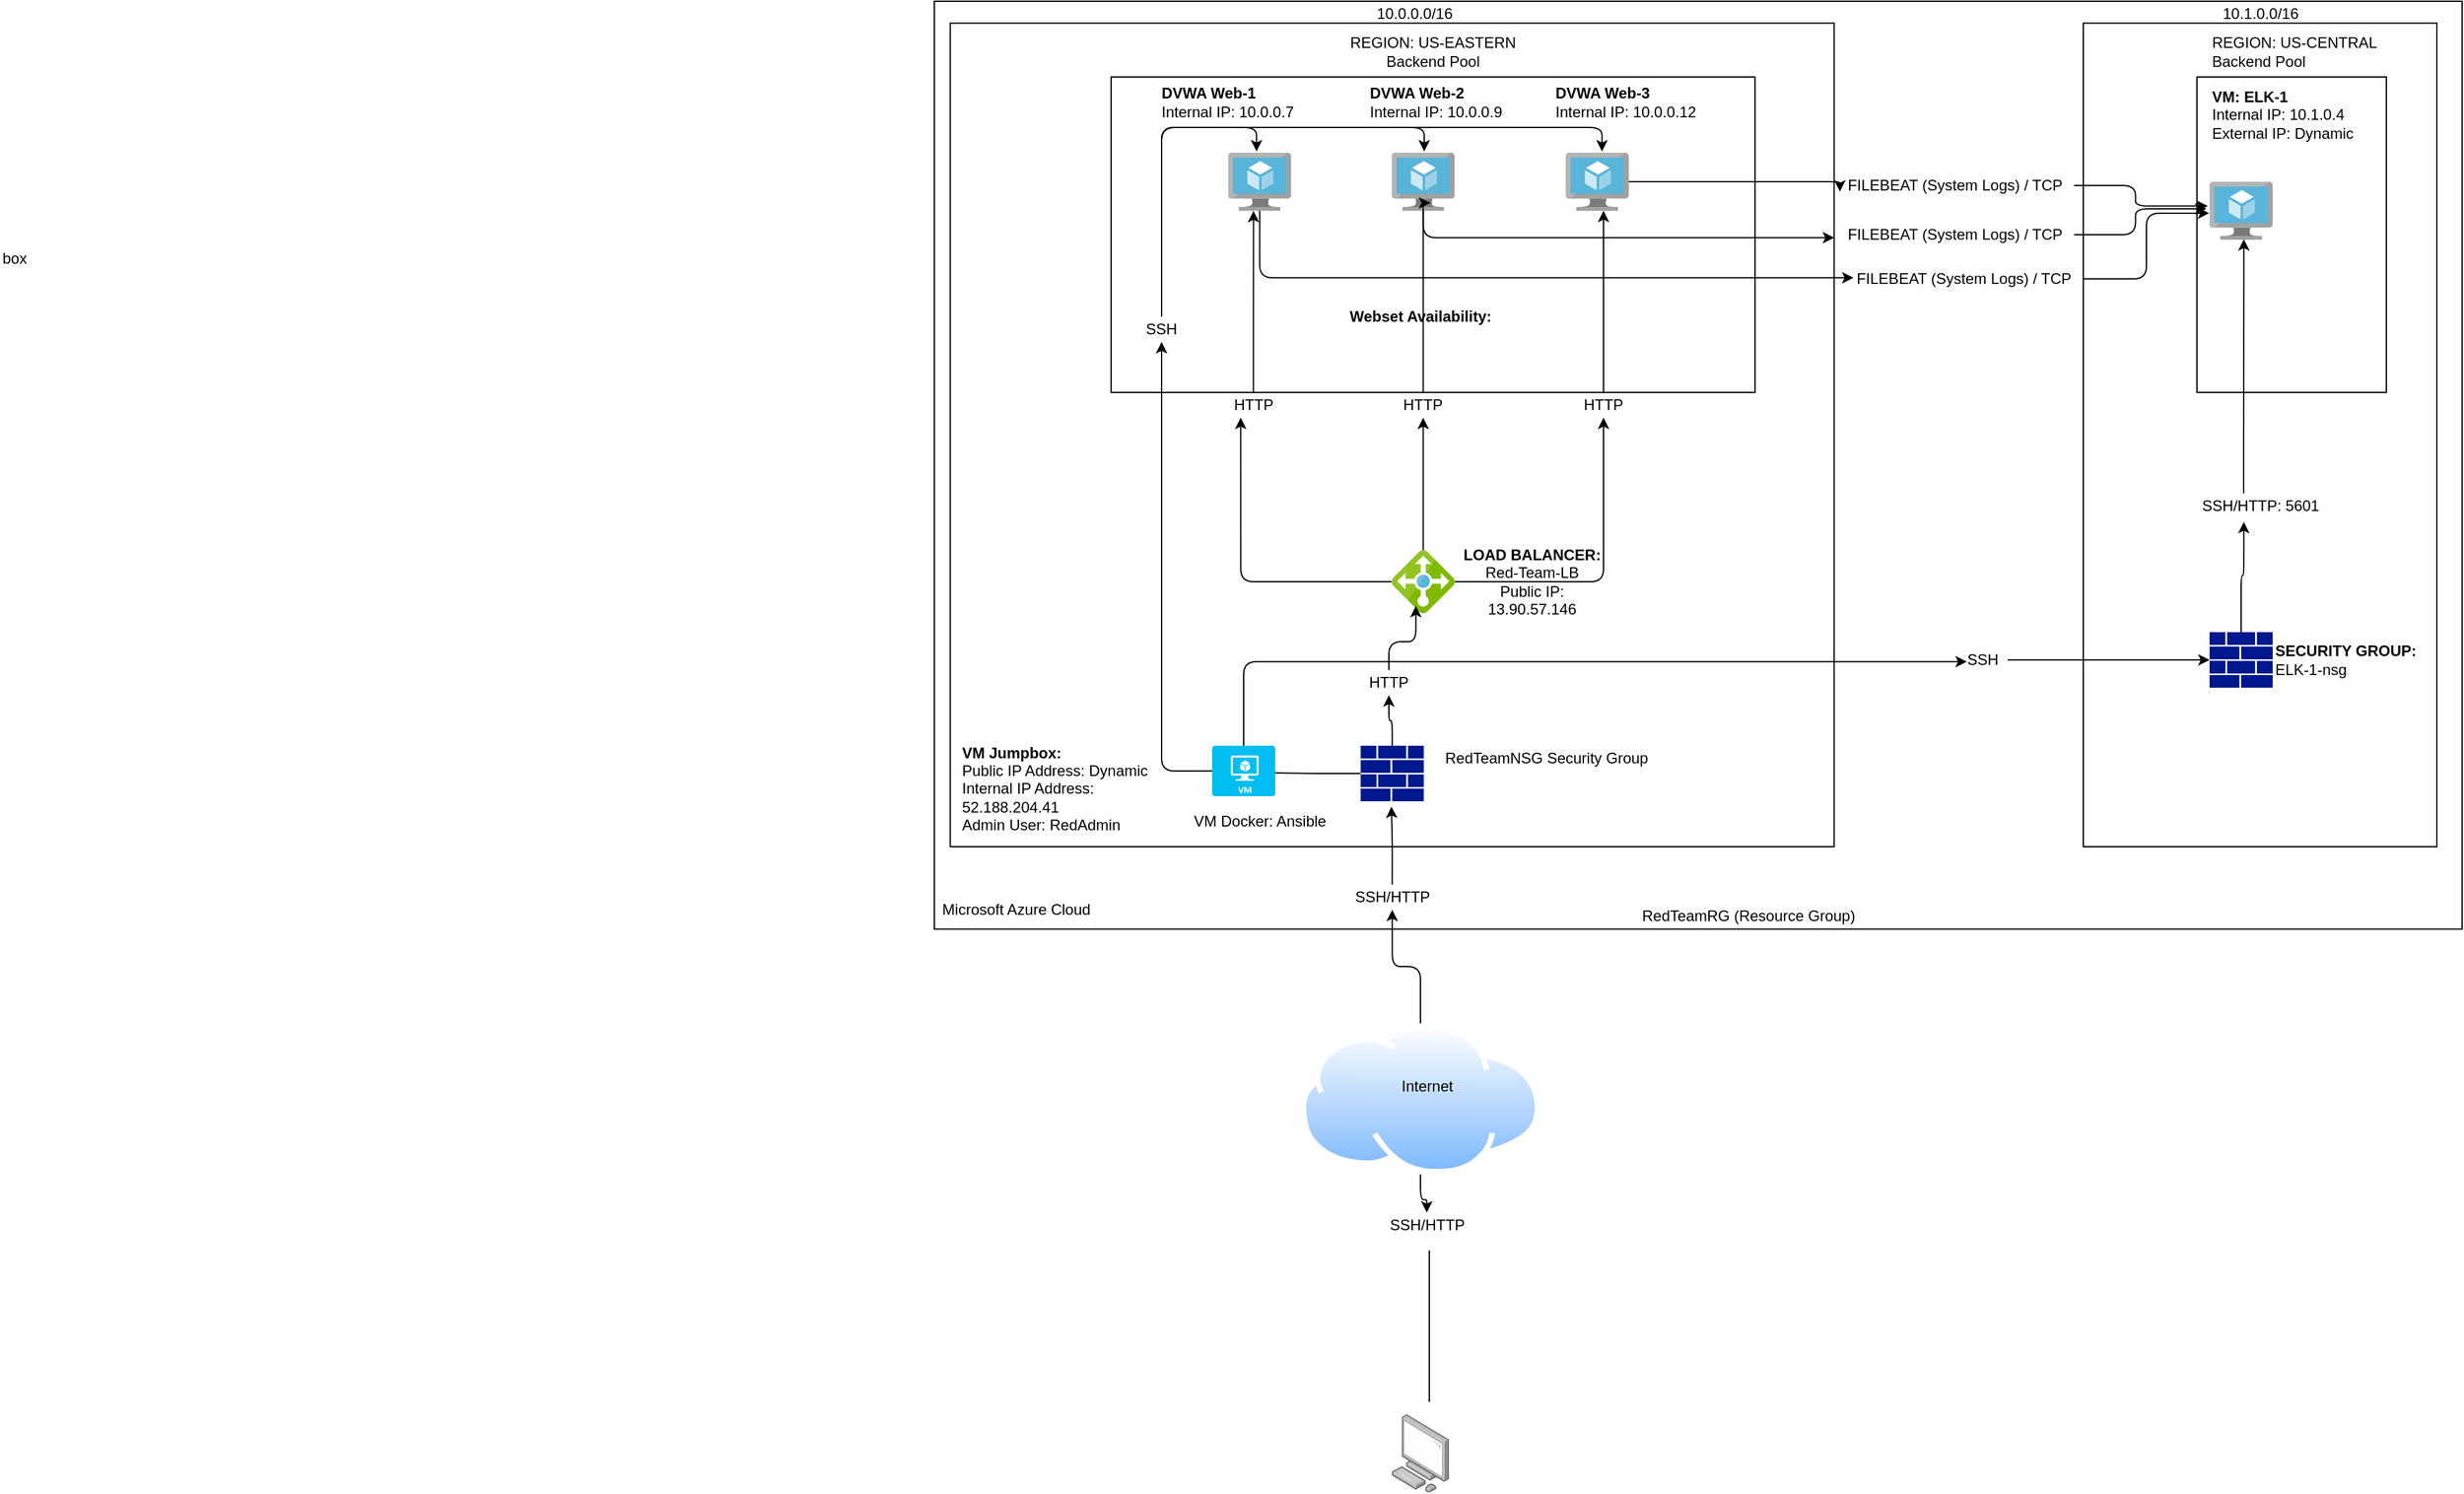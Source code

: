 <mxfile version="14.7.8" type="device"><diagram id="d3E6__j_U5QBk33-yFxu" name="Page-1"><mxGraphModel dx="4555" dy="1330" grid="1" gridSize="10" guides="1" tooltips="1" connect="1" arrows="1" fold="1" page="0" pageScale="1" pageWidth="850" pageHeight="1100" math="0" shadow="0"><root><mxCell id="0"/><mxCell id="1" parent="0"/><mxCell id="hkcJe6NUlZ6QMFctKR9i-102" value="" style="whiteSpace=wrap;html=1;rounded=0;sketch=0;fillColor=none;" vertex="1" parent="1"><mxGeometry x="50" y="60" width="1210" height="735.3" as="geometry"/></mxCell><mxCell id="hkcJe6NUlZ6QMFctKR9i-103" value="" style="rounded=0;whiteSpace=wrap;html=1;sketch=0;fillColor=none;" vertex="1" parent="1"><mxGeometry x="960" y="77.35" width="280" height="652.65" as="geometry"/></mxCell><mxCell id="hkcJe6NUlZ6QMFctKR9i-115" value="" style="rounded=0;whiteSpace=wrap;html=1;sketch=0;fillColor=none;" vertex="1" parent="1"><mxGeometry x="1050" y="120" width="150" height="250" as="geometry"/></mxCell><mxCell id="hkcJe6NUlZ6QMFctKR9i-28" value="" style="rounded=0;whiteSpace=wrap;html=1;sketch=0;fillColor=none;" vertex="1" parent="1"><mxGeometry x="62.65" y="77.35" width="700" height="652.65" as="geometry"/></mxCell><mxCell id="hkcJe6NUlZ6QMFctKR9i-92" value="" style="rounded=0;whiteSpace=wrap;html=1;sketch=0;fillColor=none;" vertex="1" parent="1"><mxGeometry x="190" y="120" width="510" height="250" as="geometry"/></mxCell><mxCell id="hkcJe6NUlZ6QMFctKR9i-1" value="" style="points=[];aspect=fixed;html=1;align=center;shadow=0;dashed=0;image;image=img/lib/allied_telesis/computer_and_terminals/Personal_Computer.svg;" vertex="1" parent="1"><mxGeometry x="412.2" y="1180" width="45.6" height="61.8" as="geometry"/></mxCell><mxCell id="hkcJe6NUlZ6QMFctKR9i-2" value="" style="endArrow=none;html=1;" edge="1" parent="1"><mxGeometry width="50" height="50" relative="1" as="geometry"><mxPoint x="442" y="1170" as="sourcePoint"/><mxPoint x="442" y="1050" as="targetPoint"/></mxGeometry></mxCell><mxCell id="hkcJe6NUlZ6QMFctKR9i-3" value="SSH/HTTP" style="text;html=1;align=center;verticalAlign=middle;resizable=0;points=[];autosize=1;strokeColor=none;" vertex="1" parent="1"><mxGeometry x="405" y="1020" width="70" height="20" as="geometry"/></mxCell><mxCell id="hkcJe6NUlZ6QMFctKR9i-98" style="edgeStyle=orthogonalEdgeStyle;curved=0;rounded=1;sketch=0;orthogonalLoop=1;jettySize=auto;html=1;exitX=0.5;exitY=1;exitDx=0;exitDy=0;" edge="1" parent="1" source="hkcJe6NUlZ6QMFctKR9i-7" target="hkcJe6NUlZ6QMFctKR9i-3"><mxGeometry relative="1" as="geometry"/></mxCell><mxCell id="hkcJe6NUlZ6QMFctKR9i-99" style="edgeStyle=orthogonalEdgeStyle;curved=0;rounded=1;sketch=0;orthogonalLoop=1;jettySize=auto;html=1;exitX=0.5;exitY=0;exitDx=0;exitDy=0;entryX=0.5;entryY=1;entryDx=0;entryDy=0;" edge="1" parent="1" source="hkcJe6NUlZ6QMFctKR9i-7" target="hkcJe6NUlZ6QMFctKR9i-20"><mxGeometry relative="1" as="geometry"/></mxCell><mxCell id="hkcJe6NUlZ6QMFctKR9i-7" value="" style="aspect=fixed;perimeter=ellipsePerimeter;html=1;align=center;shadow=0;dashed=0;spacingTop=3;image;image=img/lib/active_directory/internet_cloud.svg;" vertex="1" parent="1"><mxGeometry x="340" y="870" width="190" height="119.7" as="geometry"/></mxCell><mxCell id="hkcJe6NUlZ6QMFctKR9i-11" value="Internet" style="text;html=1;align=center;verticalAlign=middle;resizable=0;points=[];autosize=1;strokeColor=none;" vertex="1" parent="1"><mxGeometry x="410" y="910" width="60" height="20" as="geometry"/></mxCell><mxCell id="hkcJe6NUlZ6QMFctKR9i-16" value="Microsoft Azure Cloud" style="text;html=1;strokeColor=none;fillColor=none;align=center;verticalAlign=middle;whiteSpace=wrap;rounded=0;sketch=0;" vertex="1" parent="1"><mxGeometry x="50.0" y="770" width="130" height="20" as="geometry"/></mxCell><mxCell id="hkcJe6NUlZ6QMFctKR9i-17" value="RedTeamRG (Resource Group)" style="text;html=1;strokeColor=none;fillColor=none;align=center;verticalAlign=middle;whiteSpace=wrap;rounded=0;sketch=0;" vertex="1" parent="1"><mxGeometry x="605.3" y="775.3" width="180" height="20" as="geometry"/></mxCell><mxCell id="hkcJe6NUlZ6QMFctKR9i-100" style="edgeStyle=orthogonalEdgeStyle;curved=0;rounded=1;sketch=0;orthogonalLoop=1;jettySize=auto;html=1;exitX=0.5;exitY=0;exitDx=0;exitDy=0;entryX=0.57;entryY=1.212;entryDx=0;entryDy=0;entryPerimeter=0;" edge="1" parent="1" source="hkcJe6NUlZ6QMFctKR9i-20" target="hkcJe6NUlZ6QMFctKR9i-36"><mxGeometry relative="1" as="geometry"/></mxCell><mxCell id="hkcJe6NUlZ6QMFctKR9i-20" value="SSH/HTTP" style="text;html=1;strokeColor=none;fillColor=none;align=center;verticalAlign=middle;whiteSpace=wrap;rounded=0;sketch=0;" vertex="1" parent="1"><mxGeometry x="392.65" y="760" width="40" height="20" as="geometry"/></mxCell><mxCell id="hkcJe6NUlZ6QMFctKR9i-40" style="edgeStyle=orthogonalEdgeStyle;curved=0;rounded=1;sketch=0;orthogonalLoop=1;jettySize=auto;html=1;entryX=0.801;entryY=0.535;entryDx=0;entryDy=0;entryPerimeter=0;" edge="1" parent="1" source="hkcJe6NUlZ6QMFctKR9i-32" target="hkcJe6NUlZ6QMFctKR9i-34"><mxGeometry relative="1" as="geometry"/></mxCell><mxCell id="hkcJe6NUlZ6QMFctKR9i-101" style="edgeStyle=orthogonalEdgeStyle;curved=0;rounded=1;sketch=0;orthogonalLoop=1;jettySize=auto;html=1;exitX=0.5;exitY=0;exitDx=0;exitDy=0;exitPerimeter=0;entryX=0.5;entryY=1;entryDx=0;entryDy=0;" edge="1" parent="1" source="hkcJe6NUlZ6QMFctKR9i-32" target="hkcJe6NUlZ6QMFctKR9i-46"><mxGeometry relative="1" as="geometry"/></mxCell><mxCell id="hkcJe6NUlZ6QMFctKR9i-32" value="&lt;span style=&quot;color: rgba(0 , 0 , 0 , 0) ; font-family: monospace ; font-size: 0px&quot;&gt;%3CmxGraphModel%3E%3Croot%3E%3CmxCell%20id%3D%220%22%2F%3E%3CmxCell%20id%3D%221%22%20parent%3D%220%22%2F%3E%3CmxCell%20id%3D%222%22%20value%3D%22%22%20style%3D%22rounded%3D0%3BwhiteSpace%3Dwrap%3Bhtml%3D1%3Bsketch%3D0%3BfillColor%3Dnone%3B%22%20vertex%3D%221%22%20parent%3D%221%22%3E%3CmxGeometry%20x%3D%2262.65%22%20y%3D%2277.35%22%20width%3D%22700%22%20height%3D%22652.65%22%20as%3D%22geometry%22%2F%3E%3C%2FmxCell%3E%3C%2Froot%3E%3C%2FmxGraphModel%3E&lt;/span&gt;" style="aspect=fixed;pointerEvents=1;shadow=0;dashed=0;html=1;strokeColor=none;labelPosition=center;verticalLabelPosition=bottom;verticalAlign=top;align=center;fillColor=#00188D;shape=mxgraph.mscae.enterprise.firewall;rounded=0;sketch=0;" vertex="1" parent="1"><mxGeometry x="387.65" y="650" width="50" height="44" as="geometry"/></mxCell><mxCell id="hkcJe6NUlZ6QMFctKR9i-33" value="RedTeamNSG Security Group" style="text;html=1;strokeColor=none;fillColor=none;align=center;verticalAlign=middle;whiteSpace=wrap;rounded=0;sketch=0;" vertex="1" parent="1"><mxGeometry x="430" y="650" width="210" height="20" as="geometry"/></mxCell><mxCell id="hkcJe6NUlZ6QMFctKR9i-69" style="edgeStyle=orthogonalEdgeStyle;curved=0;rounded=1;sketch=0;orthogonalLoop=1;jettySize=auto;html=1;entryX=0.5;entryY=1;entryDx=0;entryDy=0;" edge="1" parent="1" source="hkcJe6NUlZ6QMFctKR9i-34" target="hkcJe6NUlZ6QMFctKR9i-61"><mxGeometry relative="1" as="geometry"/></mxCell><mxCell id="hkcJe6NUlZ6QMFctKR9i-107" style="edgeStyle=orthogonalEdgeStyle;curved=0;rounded=1;sketch=0;orthogonalLoop=1;jettySize=auto;html=1;entryX=0.193;entryY=0.571;entryDx=0;entryDy=0;entryPerimeter=0;" edge="1" parent="1" source="hkcJe6NUlZ6QMFctKR9i-34" target="hkcJe6NUlZ6QMFctKR9i-106"><mxGeometry relative="1" as="geometry"><mxPoint x="780" y="580" as="targetPoint"/><Array as="points"><mxPoint x="295" y="583"/></Array></mxGeometry></mxCell><object label="" id="hkcJe6NUlZ6QMFctKR9i-34"><mxCell style="verticalLabelPosition=bottom;html=1;verticalAlign=top;align=center;strokeColor=none;fillColor=#00BEF2;shape=mxgraph.azure.virtual_machine;rounded=0;sketch=0;" vertex="1" parent="1"><mxGeometry x="270" y="650" width="50" height="40" as="geometry"/></mxCell></object><mxCell id="hkcJe6NUlZ6QMFctKR9i-35" value="VM Docker: Ansible" style="text;html=1;strokeColor=none;fillColor=none;align=center;verticalAlign=middle;whiteSpace=wrap;rounded=0;sketch=0;" vertex="1" parent="1"><mxGeometry x="227.65" y="700" width="160" height="20" as="geometry"/></mxCell><mxCell id="hkcJe6NUlZ6QMFctKR9i-36" value="&lt;b&gt;VM Jumpbox:&lt;/b&gt;&lt;br&gt;Public IP Address: Dynamic&lt;br&gt;Internal IP Address:&lt;br&gt;52.188.204.41&lt;br&gt;Admin User: RedAdmin" style="text;html=1;strokeColor=none;fillColor=none;align=left;verticalAlign=middle;whiteSpace=wrap;rounded=0;sketch=0;" vertex="1" parent="1"><mxGeometry x="70" y="674" width="600" height="20" as="geometry"/></mxCell><mxCell id="hkcJe6NUlZ6QMFctKR9i-132" style="edgeStyle=orthogonalEdgeStyle;curved=0;rounded=1;sketch=0;orthogonalLoop=1;jettySize=auto;html=1;entryX=0.024;entryY=0.743;entryDx=0;entryDy=0;entryPerimeter=0;" edge="1" parent="1" source="hkcJe6NUlZ6QMFctKR9i-42" target="hkcJe6NUlZ6QMFctKR9i-127"><mxGeometry relative="1" as="geometry"><Array as="points"><mxPoint x="767" y="203"/></Array></mxGeometry></mxCell><mxCell id="hkcJe6NUlZ6QMFctKR9i-42" value="" style="aspect=fixed;html=1;points=[];align=center;image;fontSize=12;image=img/lib/mscae/Virtual_Machine.svg;rounded=0;sketch=0;fillColor=none;" vertex="1" parent="1"><mxGeometry x="550" y="180" width="50" height="46" as="geometry"/></mxCell><mxCell id="hkcJe6NUlZ6QMFctKR9i-131" style="edgeStyle=orthogonalEdgeStyle;curved=0;rounded=1;sketch=0;orthogonalLoop=1;jettySize=auto;html=1;entryX=0;entryY=0.621;entryDx=0;entryDy=0;entryPerimeter=0;" edge="1" parent="1" source="hkcJe6NUlZ6QMFctKR9i-43" target="hkcJe6NUlZ6QMFctKR9i-119"><mxGeometry relative="1" as="geometry"><Array as="points"><mxPoint x="437" y="247"/></Array></mxGeometry></mxCell><mxCell id="hkcJe6NUlZ6QMFctKR9i-43" value="" style="aspect=fixed;html=1;points=[];align=center;image;fontSize=12;image=img/lib/mscae/Virtual_Machine.svg;rounded=0;sketch=0;fillColor=none;" vertex="1" parent="1"><mxGeometry x="412.2" y="180" width="50" height="46" as="geometry"/></mxCell><mxCell id="hkcJe6NUlZ6QMFctKR9i-129" style="edgeStyle=orthogonalEdgeStyle;curved=0;rounded=1;sketch=0;orthogonalLoop=1;jettySize=auto;html=1;entryX=0.042;entryY=0.457;entryDx=0;entryDy=0;entryPerimeter=0;" edge="1" parent="1" source="hkcJe6NUlZ6QMFctKR9i-44" target="hkcJe6NUlZ6QMFctKR9i-126"><mxGeometry relative="1" as="geometry"><Array as="points"><mxPoint x="308" y="279"/></Array></mxGeometry></mxCell><mxCell id="hkcJe6NUlZ6QMFctKR9i-44" value="" style="aspect=fixed;html=1;points=[];align=center;image;fontSize=12;image=img/lib/mscae/Virtual_Machine.svg;rounded=0;sketch=0;fillColor=none;" vertex="1" parent="1"><mxGeometry x="282.65" y="180" width="50" height="46" as="geometry"/></mxCell><mxCell id="hkcJe6NUlZ6QMFctKR9i-79" style="edgeStyle=orthogonalEdgeStyle;curved=0;rounded=1;sketch=0;orthogonalLoop=1;jettySize=auto;html=1;entryX=0.25;entryY=1;entryDx=0;entryDy=0;" edge="1" parent="1" source="hkcJe6NUlZ6QMFctKR9i-45" target="hkcJe6NUlZ6QMFctKR9i-75"><mxGeometry relative="1" as="geometry"/></mxCell><mxCell id="hkcJe6NUlZ6QMFctKR9i-81" style="edgeStyle=orthogonalEdgeStyle;curved=0;rounded=1;sketch=0;orthogonalLoop=1;jettySize=auto;html=1;entryX=0.5;entryY=1;entryDx=0;entryDy=0;" edge="1" parent="1" source="hkcJe6NUlZ6QMFctKR9i-45" target="hkcJe6NUlZ6QMFctKR9i-77"><mxGeometry relative="1" as="geometry"/></mxCell><mxCell id="hkcJe6NUlZ6QMFctKR9i-84" style="edgeStyle=orthogonalEdgeStyle;curved=0;rounded=1;sketch=0;orthogonalLoop=1;jettySize=auto;html=1;entryX=0.5;entryY=1;entryDx=0;entryDy=0;" edge="1" parent="1" source="hkcJe6NUlZ6QMFctKR9i-45" target="hkcJe6NUlZ6QMFctKR9i-78"><mxGeometry relative="1" as="geometry"><Array as="points"><mxPoint x="580" y="520"/></Array></mxGeometry></mxCell><mxCell id="hkcJe6NUlZ6QMFctKR9i-45" value="" style="aspect=fixed;html=1;points=[];align=center;image;fontSize=12;image=img/lib/mscae/Load_Balancer_feature.svg;rounded=0;sketch=0;fillColor=none;" vertex="1" parent="1"><mxGeometry x="412.2" y="495" width="50" height="50" as="geometry"/></mxCell><mxCell id="hkcJe6NUlZ6QMFctKR9i-49" style="edgeStyle=orthogonalEdgeStyle;curved=0;rounded=1;sketch=0;orthogonalLoop=1;jettySize=auto;html=1;entryX=0.383;entryY=0.884;entryDx=0;entryDy=0;entryPerimeter=0;" edge="1" parent="1" source="hkcJe6NUlZ6QMFctKR9i-46" target="hkcJe6NUlZ6QMFctKR9i-45"><mxGeometry relative="1" as="geometry"/></mxCell><mxCell id="hkcJe6NUlZ6QMFctKR9i-46" value="HTTP" style="text;html=1;strokeColor=none;fillColor=none;align=center;verticalAlign=middle;whiteSpace=wrap;rounded=0;sketch=0;" vertex="1" parent="1"><mxGeometry x="390" y="590" width="40" height="20" as="geometry"/></mxCell><mxCell id="hkcJe6NUlZ6QMFctKR9i-50" value="&lt;b&gt;LOAD BALANCER:&lt;/b&gt;&lt;br&gt;Red-Team-LB&lt;br&gt;Public IP: 13.90.57.146" style="text;html=1;strokeColor=none;fillColor=none;align=center;verticalAlign=middle;whiteSpace=wrap;rounded=0;sketch=0;" vertex="1" parent="1"><mxGeometry x="462.2" y="510" width="122.65" height="20" as="geometry"/></mxCell><mxCell id="hkcJe6NUlZ6QMFctKR9i-59" value="box" style="text;whiteSpace=wrap;html=1;" vertex="1" parent="1"><mxGeometry x="-690" y="250" width="40" height="30" as="geometry"/></mxCell><mxCell id="hkcJe6NUlZ6QMFctKR9i-86" style="edgeStyle=orthogonalEdgeStyle;curved=0;rounded=1;sketch=0;orthogonalLoop=1;jettySize=auto;html=1;entryX=0.576;entryY=-0.022;entryDx=0;entryDy=0;entryPerimeter=0;" edge="1" parent="1" source="hkcJe6NUlZ6QMFctKR9i-61" target="hkcJe6NUlZ6QMFctKR9i-42"><mxGeometry relative="1" as="geometry"><Array as="points"><mxPoint x="230" y="160"/><mxPoint x="579" y="160"/></Array></mxGeometry></mxCell><mxCell id="hkcJe6NUlZ6QMFctKR9i-87" style="edgeStyle=orthogonalEdgeStyle;curved=0;rounded=1;sketch=0;orthogonalLoop=1;jettySize=auto;html=1;entryX=0.516;entryY=-0.022;entryDx=0;entryDy=0;entryPerimeter=0;" edge="1" parent="1" source="hkcJe6NUlZ6QMFctKR9i-61" target="hkcJe6NUlZ6QMFctKR9i-43"><mxGeometry relative="1" as="geometry"><Array as="points"><mxPoint x="230" y="160"/><mxPoint x="438" y="160"/></Array></mxGeometry></mxCell><mxCell id="hkcJe6NUlZ6QMFctKR9i-88" style="edgeStyle=orthogonalEdgeStyle;curved=0;rounded=1;sketch=0;orthogonalLoop=1;jettySize=auto;html=1;entryX=0.451;entryY=-0.022;entryDx=0;entryDy=0;entryPerimeter=0;" edge="1" parent="1" source="hkcJe6NUlZ6QMFctKR9i-61" target="hkcJe6NUlZ6QMFctKR9i-44"><mxGeometry relative="1" as="geometry"><Array as="points"><mxPoint x="230" y="160"/><mxPoint x="305" y="160"/></Array></mxGeometry></mxCell><mxCell id="hkcJe6NUlZ6QMFctKR9i-61" value="SSH" style="text;html=1;strokeColor=none;fillColor=none;align=center;verticalAlign=middle;whiteSpace=wrap;rounded=0;sketch=0;" vertex="1" parent="1"><mxGeometry x="210" y="310" width="40" height="20" as="geometry"/></mxCell><mxCell id="hkcJe6NUlZ6QMFctKR9i-80" style="edgeStyle=orthogonalEdgeStyle;curved=0;rounded=1;sketch=0;orthogonalLoop=1;jettySize=auto;html=1;entryX=0.403;entryY=1.004;entryDx=0;entryDy=0;entryPerimeter=0;" edge="1" parent="1" source="hkcJe6NUlZ6QMFctKR9i-75" target="hkcJe6NUlZ6QMFctKR9i-44"><mxGeometry relative="1" as="geometry"/></mxCell><mxCell id="hkcJe6NUlZ6QMFctKR9i-75" value="HTTP" style="text;html=1;strokeColor=none;fillColor=none;align=center;verticalAlign=middle;whiteSpace=wrap;rounded=0;sketch=0;" vertex="1" parent="1"><mxGeometry x="282.65" y="370" width="40" height="20" as="geometry"/></mxCell><mxCell id="hkcJe6NUlZ6QMFctKR9i-83" style="edgeStyle=orthogonalEdgeStyle;curved=0;rounded=1;sketch=0;orthogonalLoop=1;jettySize=auto;html=1;entryX=0.612;entryY=0.865;entryDx=0;entryDy=0;entryPerimeter=0;" edge="1" parent="1" source="hkcJe6NUlZ6QMFctKR9i-77" target="hkcJe6NUlZ6QMFctKR9i-43"><mxGeometry relative="1" as="geometry"><Array as="points"><mxPoint x="437" y="220"/></Array></mxGeometry></mxCell><mxCell id="hkcJe6NUlZ6QMFctKR9i-77" value="HTTP" style="text;html=1;strokeColor=none;fillColor=none;align=center;verticalAlign=middle;whiteSpace=wrap;rounded=0;sketch=0;" vertex="1" parent="1"><mxGeometry x="417.2" y="370" width="40" height="20" as="geometry"/></mxCell><mxCell id="hkcJe6NUlZ6QMFctKR9i-85" style="edgeStyle=orthogonalEdgeStyle;curved=0;rounded=1;sketch=0;orthogonalLoop=1;jettySize=auto;html=1;" edge="1" parent="1" source="hkcJe6NUlZ6QMFctKR9i-78" target="hkcJe6NUlZ6QMFctKR9i-42"><mxGeometry relative="1" as="geometry"><Array as="points"><mxPoint x="580" y="260"/><mxPoint x="580" y="260"/></Array></mxGeometry></mxCell><mxCell id="hkcJe6NUlZ6QMFctKR9i-78" value="HTTP" style="text;html=1;strokeColor=none;fillColor=none;align=center;verticalAlign=middle;whiteSpace=wrap;rounded=0;sketch=0;" vertex="1" parent="1"><mxGeometry x="560" y="370" width="40" height="20" as="geometry"/></mxCell><mxCell id="hkcJe6NUlZ6QMFctKR9i-89" value="&lt;b&gt;DVWA Web-1&lt;/b&gt;&lt;br&gt;&lt;div&gt;&lt;span&gt;Internal IP: 10.0.0.7&lt;/span&gt;&lt;/div&gt;" style="text;html=1;strokeColor=none;fillColor=none;align=left;verticalAlign=middle;whiteSpace=wrap;rounded=0;sketch=0;" vertex="1" parent="1"><mxGeometry x="227.65" y="130" width="110" height="20" as="geometry"/></mxCell><mxCell id="hkcJe6NUlZ6QMFctKR9i-90" value="&lt;b&gt;DVWA Web-2&lt;/b&gt;&lt;br&gt;&lt;div&gt;&lt;span&gt;Internal IP: 10.0.0.9&lt;/span&gt;&lt;/div&gt;" style="text;html=1;strokeColor=none;fillColor=none;align=left;verticalAlign=middle;whiteSpace=wrap;rounded=0;sketch=0;" vertex="1" parent="1"><mxGeometry x="392.65" y="130" width="110" height="20" as="geometry"/></mxCell><mxCell id="hkcJe6NUlZ6QMFctKR9i-91" value="&lt;b&gt;DVWA Web-3&lt;/b&gt;&lt;br&gt;&lt;div&gt;&lt;span&gt;Internal IP: 10.0.0.12&lt;/span&gt;&lt;/div&gt;" style="text;html=1;strokeColor=none;fillColor=none;align=left;verticalAlign=middle;whiteSpace=wrap;rounded=0;sketch=0;" vertex="1" parent="1"><mxGeometry x="540" y="130" width="130" height="20" as="geometry"/></mxCell><mxCell id="hkcJe6NUlZ6QMFctKR9i-95" value="&lt;b&gt;Webset Availability:&lt;/b&gt;" style="text;html=1;strokeColor=none;fillColor=none;align=left;verticalAlign=middle;whiteSpace=wrap;rounded=0;sketch=0;" vertex="1" parent="1"><mxGeometry x="377.2" y="300" width="120" height="20" as="geometry"/></mxCell><mxCell id="hkcJe6NUlZ6QMFctKR9i-96" value="REGION: US-EASTERN&lt;br&gt;Backend Pool" style="text;html=1;strokeColor=none;fillColor=none;align=center;verticalAlign=middle;whiteSpace=wrap;rounded=0;sketch=0;" vertex="1" parent="1"><mxGeometry x="365" y="90" width="160" height="20" as="geometry"/></mxCell><mxCell id="hkcJe6NUlZ6QMFctKR9i-137" style="edgeStyle=orthogonalEdgeStyle;curved=0;rounded=1;sketch=0;orthogonalLoop=1;jettySize=auto;html=1;entryX=0.383;entryY=1.129;entryDx=0;entryDy=0;entryPerimeter=0;" edge="1" parent="1" source="hkcJe6NUlZ6QMFctKR9i-104" target="hkcJe6NUlZ6QMFctKR9i-136"><mxGeometry relative="1" as="geometry"><Array as="points"><mxPoint x="1085" y="515"/><mxPoint x="1087" y="515"/></Array></mxGeometry></mxCell><mxCell id="hkcJe6NUlZ6QMFctKR9i-104" value="&lt;span style=&quot;color: rgba(0 , 0 , 0 , 0) ; font-family: monospace ; font-size: 0px&quot;&gt;%3CmxGraphModel%3E%3Croot%3E%3CmxCell%20id%3D%220%22%2F%3E%3CmxCell%20id%3D%221%22%20parent%3D%220%22%2F%3E%3CmxCell%20id%3D%222%22%20value%3D%22%22%20style%3D%22rounded%3D0%3BwhiteSpace%3Dwrap%3Bhtml%3D1%3Bsketch%3D0%3BfillColor%3Dnone%3B%22%20vertex%3D%221%22%20parent%3D%221%22%3E%3CmxGeometry%20x%3D%2262.65%22%20y%3D%2277.35%22%20width%3D%22700%22%20height%3D%22652.65%22%20as%3D%22geometry%22%2F%3E%3C%2FmxCell%3E%3C%2Froot%3E%3C%2FmxGraphModel%3E&lt;/span&gt;" style="aspect=fixed;pointerEvents=1;shadow=0;dashed=0;html=1;strokeColor=none;labelPosition=center;verticalLabelPosition=bottom;verticalAlign=top;align=center;fillColor=#00188D;shape=mxgraph.mscae.enterprise.firewall;rounded=0;sketch=0;" vertex="1" parent="1"><mxGeometry x="1060" y="560" width="50" height="44" as="geometry"/></mxCell><mxCell id="hkcJe6NUlZ6QMFctKR9i-105" value="&lt;div&gt;&lt;b&gt;SECURITY GROUP:&lt;/b&gt;&lt;/div&gt;ELK-1-nsg" style="text;html=1;resizable=0;autosize=1;align=left;verticalAlign=middle;points=[];fillColor=none;strokeColor=none;rounded=0;sketch=0;" vertex="1" parent="1"><mxGeometry x="1110" y="567" width="130" height="30" as="geometry"/></mxCell><mxCell id="hkcJe6NUlZ6QMFctKR9i-118" style="edgeStyle=orthogonalEdgeStyle;curved=0;rounded=1;sketch=0;orthogonalLoop=1;jettySize=auto;html=1;entryX=0;entryY=0.5;entryDx=0;entryDy=0;entryPerimeter=0;" edge="1" parent="1" source="hkcJe6NUlZ6QMFctKR9i-106" target="hkcJe6NUlZ6QMFctKR9i-104"><mxGeometry relative="1" as="geometry"/></mxCell><mxCell id="hkcJe6NUlZ6QMFctKR9i-106" value="SSH" style="text;html=1;resizable=0;autosize=1;align=center;verticalAlign=middle;points=[];fillColor=none;strokeColor=none;rounded=0;sketch=0;" vertex="1" parent="1"><mxGeometry x="860" y="572" width="40" height="20" as="geometry"/></mxCell><mxCell id="hkcJe6NUlZ6QMFctKR9i-109" value="" style="aspect=fixed;html=1;points=[];align=center;image;fontSize=12;image=img/lib/mscae/Virtual_Machine.svg;rounded=0;sketch=0;fillColor=none;" vertex="1" parent="1"><mxGeometry x="1060" y="203" width="50" height="46" as="geometry"/></mxCell><mxCell id="hkcJe6NUlZ6QMFctKR9i-110" value="&lt;b&gt;VM: ELK-1&lt;/b&gt;&lt;br&gt;&lt;div&gt;&lt;span&gt;Internal IP: 10.1.0.4&lt;/span&gt;&lt;/div&gt;&lt;div&gt;&lt;span&gt;External IP: Dynamic&lt;/span&gt;&lt;/div&gt;" style="text;html=1;strokeColor=none;fillColor=none;align=left;verticalAlign=middle;whiteSpace=wrap;rounded=0;sketch=0;" vertex="1" parent="1"><mxGeometry x="1060" y="140" width="130" height="20" as="geometry"/></mxCell><mxCell id="hkcJe6NUlZ6QMFctKR9i-112" value="REGION: US-CENTRAL&lt;br&gt;Backend Pool" style="text;html=1;strokeColor=none;fillColor=none;align=left;verticalAlign=middle;whiteSpace=wrap;rounded=0;sketch=0;" vertex="1" parent="1"><mxGeometry x="1060" y="90" width="160" height="20" as="geometry"/></mxCell><mxCell id="hkcJe6NUlZ6QMFctKR9i-113" value="10.0.0.0/16" style="text;html=1;resizable=0;autosize=1;align=center;verticalAlign=middle;points=[];fillColor=none;strokeColor=none;rounded=0;sketch=0;" vertex="1" parent="1"><mxGeometry x="390" y="60" width="80" height="20" as="geometry"/></mxCell><mxCell id="hkcJe6NUlZ6QMFctKR9i-114" value="10.1.0.0/16" style="text;html=1;resizable=0;autosize=1;align=center;verticalAlign=middle;points=[];fillColor=none;strokeColor=none;rounded=0;sketch=0;" vertex="1" parent="1"><mxGeometry x="1060" y="60" width="80" height="20" as="geometry"/></mxCell><mxCell id="hkcJe6NUlZ6QMFctKR9i-134" style="edgeStyle=orthogonalEdgeStyle;curved=0;rounded=1;sketch=0;orthogonalLoop=1;jettySize=auto;html=1;entryX=0.05;entryY=0.418;entryDx=0;entryDy=0;entryPerimeter=0;" edge="1" parent="1" source="hkcJe6NUlZ6QMFctKR9i-119" target="hkcJe6NUlZ6QMFctKR9i-115"><mxGeometry relative="1" as="geometry"/></mxCell><mxCell id="hkcJe6NUlZ6QMFctKR9i-119" value="FILEBEAT (System Logs) / TCP" style="text;html=1;resizable=0;autosize=1;align=center;verticalAlign=middle;points=[];fillColor=none;strokeColor=none;rounded=0;sketch=0;" vertex="1" parent="1"><mxGeometry x="762.65" y="235" width="190" height="20" as="geometry"/></mxCell><mxCell id="hkcJe6NUlZ6QMFctKR9i-133" style="edgeStyle=orthogonalEdgeStyle;curved=0;rounded=1;sketch=0;orthogonalLoop=1;jettySize=auto;html=1;entryX=-0.006;entryY=0.543;entryDx=0;entryDy=0;entryPerimeter=0;" edge="1" parent="1" source="hkcJe6NUlZ6QMFctKR9i-126" target="hkcJe6NUlZ6QMFctKR9i-109"><mxGeometry relative="1" as="geometry"/></mxCell><mxCell id="hkcJe6NUlZ6QMFctKR9i-126" value="FILEBEAT (System Logs) / TCP" style="text;html=1;resizable=0;autosize=1;align=center;verticalAlign=middle;points=[];fillColor=none;strokeColor=none;rounded=0;sketch=0;" vertex="1" parent="1"><mxGeometry x="770" y="270" width="190" height="20" as="geometry"/></mxCell><mxCell id="hkcJe6NUlZ6QMFctKR9i-135" style="edgeStyle=orthogonalEdgeStyle;curved=0;rounded=1;sketch=0;orthogonalLoop=1;jettySize=auto;html=1;entryX=0.057;entryY=0.409;entryDx=0;entryDy=0;entryPerimeter=0;" edge="1" parent="1" source="hkcJe6NUlZ6QMFctKR9i-127" target="hkcJe6NUlZ6QMFctKR9i-115"><mxGeometry relative="1" as="geometry"/></mxCell><mxCell id="hkcJe6NUlZ6QMFctKR9i-127" value="FILEBEAT (System Logs) / TCP" style="text;html=1;resizable=0;autosize=1;align=center;verticalAlign=middle;points=[];fillColor=none;strokeColor=none;rounded=0;sketch=0;" vertex="1" parent="1"><mxGeometry x="762.65" y="196" width="190" height="20" as="geometry"/></mxCell><mxCell id="hkcJe6NUlZ6QMFctKR9i-138" style="edgeStyle=orthogonalEdgeStyle;curved=0;rounded=1;sketch=0;orthogonalLoop=1;jettySize=auto;html=1;entryX=0.543;entryY=0.991;entryDx=0;entryDy=0;entryPerimeter=0;" edge="1" parent="1" source="hkcJe6NUlZ6QMFctKR9i-136" target="hkcJe6NUlZ6QMFctKR9i-109"><mxGeometry relative="1" as="geometry"><Array as="points"><mxPoint x="1087" y="400"/><mxPoint x="1087" y="400"/></Array></mxGeometry></mxCell><mxCell id="hkcJe6NUlZ6QMFctKR9i-136" value="SSH/HTTP: 5601" style="text;html=1;resizable=0;autosize=1;align=center;verticalAlign=middle;points=[];fillColor=none;strokeColor=none;rounded=0;sketch=0;" vertex="1" parent="1"><mxGeometry x="1045" y="450" width="110" height="20" as="geometry"/></mxCell></root></mxGraphModel></diagram></mxfile>